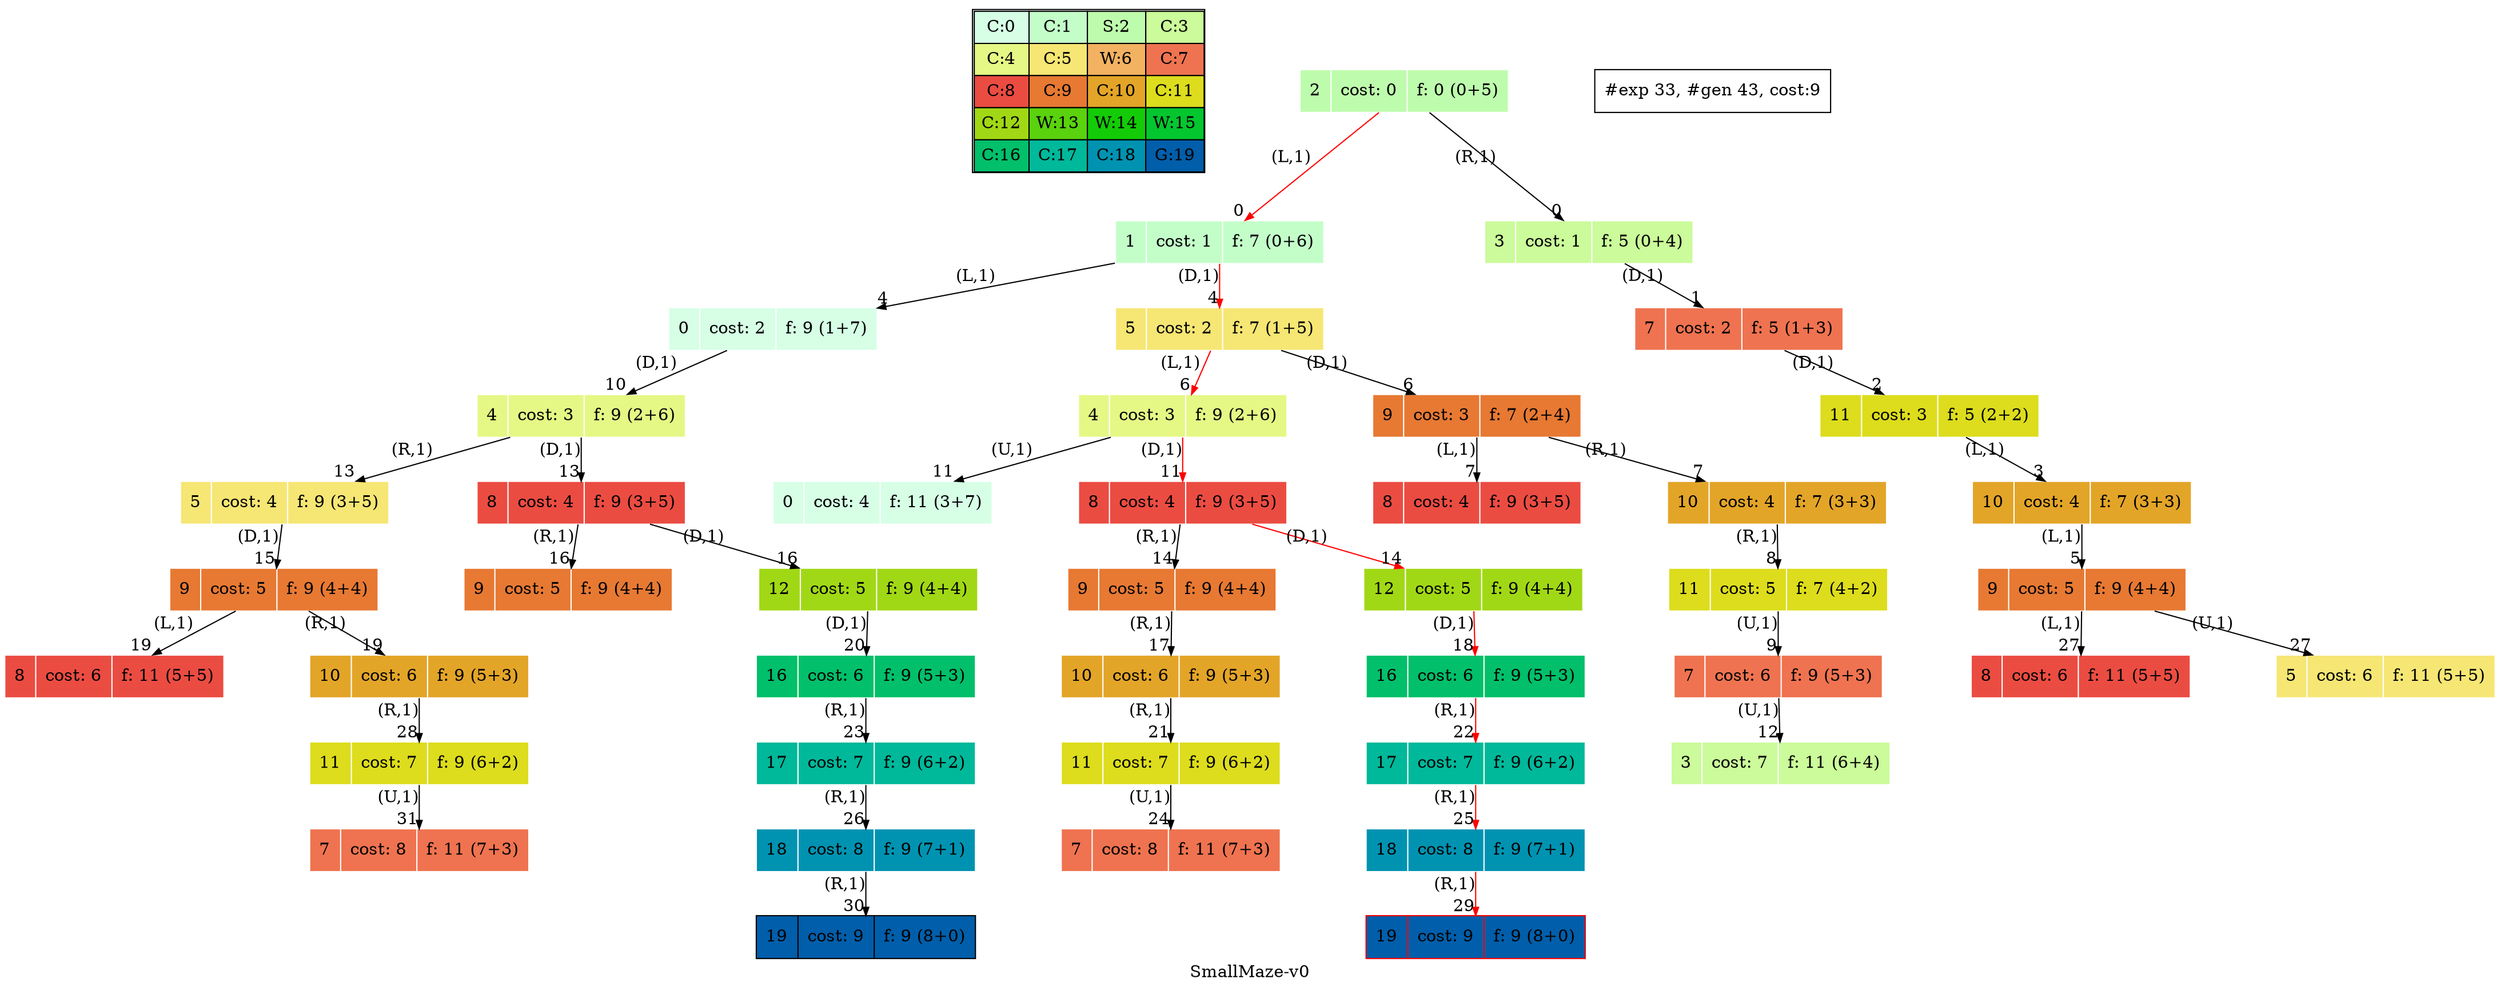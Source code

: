 digraph SmallMaze { label="SmallMaze-v0"
subgraph MAP {label=Map;map [shape=plaintext label=<<table border="1" cellpadding="5" cellspacing="0" cellborder="1"><tr><td bgcolor="0.39803922 0.15947579 0.99679532 1.        ">C:0</td><td bgcolor="0.35098039 0.23194764 0.99315867 1.        ">C:1</td><td bgcolor="0.29607843 0.31486959 0.98720184 1.        ">S:2</td><td bgcolor="0.24901961 0.38410575 0.98063477 1.        ">C:3</td></tr><tr><td bgcolor="0.19411765 0.46220388 0.97128103 1.        ">C:4</td><td bgcolor="0.14705882 0.52643216 0.96182564 1.        ">C:5</td><td bgcolor="0.09215686 0.59770746 0.94913494 1.        ">W:6</td><td bgcolor="0.0372549  0.66454018 0.93467977 1.        ">C:7</td></tr><tr><td bgcolor="0.00980392 0.71791192 0.92090552 1.        ">C:8</td><td bgcolor="0.06470588 0.77520398 0.9032472  1.        ">C:9</td><td bgcolor="0.11176471 0.81974048 0.88677369 1.        ">C:10</td><td bgcolor="0.16666667 0.8660254  0.8660254  1.        ">C:11</td></tr><tr><td bgcolor="0.21372549 0.9005867  0.84695821 1.        ">C:12</td><td bgcolor="0.26862745 0.93467977 0.82325295 1.        ">W:13</td><td bgcolor="0.32352941 0.96182564 0.79801723 1.        ">W:14</td><td bgcolor="0.37058824 0.97940977 0.77520398 1.        ">W:15</td></tr><tr><td bgcolor="0.4254902  0.99315867 0.74725253 1.        ">C:16</td><td bgcolor="0.47254902 0.99907048 0.72218645 1.        ">C:17</td><td bgcolor="0.52745098 0.99907048 0.69169844 1.        ">C:18</td><td bgcolor="0.5745098  0.99315867 0.66454018 1.        ">G:19</td></tr></table>>]} 
nodesep=1 ranksep=0.5 node [shape=record] edge [arrowsize=0.7] 
"0_2" [label="<f0>2 |<f1> cost: 0 |<f2> f: 0 (0+5)", style=filled color=white fillcolor="0.29607843 0.31486959 0.98720184 1.        "]
"0_2.1-0" [label="<f0>1 |<f1> cost: 1 |<f2> f: 7 (0+6)", style=filled color=white fillcolor="0.35098039 0.23194764 0.99315867 1.        "] "0_2" -> "0_2.1-0" [xlabel="(L,1)" headlabel=0color=red ];  
"0_2.3-1" [label="<f0>3 |<f1> cost: 1 |<f2> f: 5 (0+4)", style=filled color=white fillcolor="0.24901961 0.38410575 0.98063477 1.        "] "0_2" -> "0_2.3-1" [xlabel="(R,1)" headlabel=0]; 
"0_2.3.7-3" [label="<f0>7 |<f1> cost: 2 |<f2> f: 5 (1+3)", style=filled color=white fillcolor="0.0372549  0.66454018 0.93467977 1.        "] "0_2.3-1" -> "0_2.3.7-3" [xlabel="(D,1)" headlabel=1]; 
"0_2.3.7.11-3" [label="<f0>11 |<f1> cost: 3 |<f2> f: 5 (2+2)", style=filled color=white fillcolor="0.16666667 0.8660254  0.8660254  1.        "] "0_2.3.7-3" -> "0_2.3.7.11-3" [xlabel="(D,1)" headlabel=2]; 
"0_2.3.7.11.10-0" [label="<f0>10 |<f1> cost: 4 |<f2> f: 7 (3+3)", style=filled color=white fillcolor="0.11176471 0.81974048 0.88677369 1.        "] "0_2.3.7.11-3" -> "0_2.3.7.11.10-0" [xlabel="(L,1)" headlabel=3]; 
"0_2.1.0-0" [label="<f0>0 |<f1> cost: 2 |<f2> f: 9 (1+7)", style=filled color=white fillcolor="0.39803922 0.15947579 0.99679532 1.        "] "0_2.1-0" -> "0_2.1.0-0" [xlabel="(L,1)" headlabel=4]; 
"0_2.1.5-3" [label="<f0>5 |<f1> cost: 2 |<f2> f: 7 (1+5)", style=filled color=white fillcolor="0.14705882 0.52643216 0.96182564 1.        "] "0_2.1-0" -> "0_2.1.5-3" [xlabel="(D,1)" headlabel=4color=red ];  
"0_2.3.7.11.10.9-0" [label="<f0>9 |<f1> cost: 5 |<f2> f: 9 (4+4)", style=filled color=white fillcolor="0.06470588 0.77520398 0.9032472  1.        "] "0_2.3.7.11.10-0" -> "0_2.3.7.11.10.9-0" [xlabel="(L,1)" headlabel=5]; 
"0_2.1.5.4-0" [label="<f0>4 |<f1> cost: 3 |<f2> f: 9 (2+6)", style=filled color=white fillcolor="0.19411765 0.46220388 0.97128103 1.        "] "0_2.1.5-3" -> "0_2.1.5.4-0" [xlabel="(L,1)" headlabel=6color=red ];  
"0_2.1.5.9-3" [label="<f0>9 |<f1> cost: 3 |<f2> f: 7 (2+4)", style=filled color=white fillcolor="0.06470588 0.77520398 0.9032472  1.        "] "0_2.1.5-3" -> "0_2.1.5.9-3" [xlabel="(D,1)" headlabel=6]; 
"0_2.1.5.9.8-0" [label="<f0>8 |<f1> cost: 4 |<f2> f: 9 (3+5)", style=filled color=white fillcolor="0.00980392 0.71791192 0.92090552 1.        "] "0_2.1.5.9-3" -> "0_2.1.5.9.8-0" [xlabel="(L,1)" headlabel=7]; 
"0_2.1.5.9.10-1" [label="<f0>10 |<f1> cost: 4 |<f2> f: 7 (3+3)", style=filled color=white fillcolor="0.11176471 0.81974048 0.88677369 1.        "] "0_2.1.5.9-3" -> "0_2.1.5.9.10-1" [xlabel="(R,1)" headlabel=7]; 
"0_2.1.5.9.10.11-1" [label="<f0>11 |<f1> cost: 5 |<f2> f: 7 (4+2)", style=filled color=white fillcolor="0.16666667 0.8660254  0.8660254  1.        "] "0_2.1.5.9.10-1" -> "0_2.1.5.9.10.11-1" [xlabel="(R,1)" headlabel=8]; 
"0_2.1.5.9.10.11.7-2" [label="<f0>7 |<f1> cost: 6 |<f2> f: 9 (5+3)", style=filled color=white fillcolor="0.0372549  0.66454018 0.93467977 1.        "] "0_2.1.5.9.10.11-1" -> "0_2.1.5.9.10.11.7-2" [xlabel="(U,1)" headlabel=9]; 
"0_2.1.0.4-3" [label="<f0>4 |<f1> cost: 3 |<f2> f: 9 (2+6)", style=filled color=white fillcolor="0.19411765 0.46220388 0.97128103 1.        "] "0_2.1.0-0" -> "0_2.1.0.4-3" [xlabel="(D,1)" headlabel=10]; 
"0_2.1.5.4.0-2" [label="<f0>0 |<f1> cost: 4 |<f2> f: 11 (3+7)", style=filled color=white fillcolor="0.39803922 0.15947579 0.99679532 1.        "] "0_2.1.5.4-0" -> "0_2.1.5.4.0-2" [xlabel="(U,1)" headlabel=11]; 
"0_2.1.5.4.8-3" [label="<f0>8 |<f1> cost: 4 |<f2> f: 9 (3+5)", style=filled color=white fillcolor="0.00980392 0.71791192 0.92090552 1.        "] "0_2.1.5.4-0" -> "0_2.1.5.4.8-3" [xlabel="(D,1)" headlabel=11color=red ];  
"0_2.1.5.9.10.11.7.3-2" [label="<f0>3 |<f1> cost: 7 |<f2> f: 11 (6+4)", style=filled color=white fillcolor="0.24901961 0.38410575 0.98063477 1.        "] "0_2.1.5.9.10.11.7-2" -> "0_2.1.5.9.10.11.7.3-2" [xlabel="(U,1)" headlabel=12]; 
"0_2.1.0.4.5-1" [label="<f0>5 |<f1> cost: 4 |<f2> f: 9 (3+5)", style=filled color=white fillcolor="0.14705882 0.52643216 0.96182564 1.        "] "0_2.1.0.4-3" -> "0_2.1.0.4.5-1" [xlabel="(R,1)" headlabel=13]; 
"0_2.1.0.4.8-3" [label="<f0>8 |<f1> cost: 4 |<f2> f: 9 (3+5)", style=filled color=white fillcolor="0.00980392 0.71791192 0.92090552 1.        "] "0_2.1.0.4-3" -> "0_2.1.0.4.8-3" [xlabel="(D,1)" headlabel=13]; 
"0_2.1.5.4.8.9-1" [label="<f0>9 |<f1> cost: 5 |<f2> f: 9 (4+4)", style=filled color=white fillcolor="0.06470588 0.77520398 0.9032472  1.        "] "0_2.1.5.4.8-3" -> "0_2.1.5.4.8.9-1" [xlabel="(R,1)" headlabel=14]; 
"0_2.1.5.4.8.12-3" [label="<f0>12 |<f1> cost: 5 |<f2> f: 9 (4+4)", style=filled color=white fillcolor="0.21372549 0.9005867  0.84695821 1.        "] "0_2.1.5.4.8-3" -> "0_2.1.5.4.8.12-3" [xlabel="(D,1)" headlabel=14color=red ];  
"0_2.1.0.4.5.9-3" [label="<f0>9 |<f1> cost: 5 |<f2> f: 9 (4+4)", style=filled color=white fillcolor="0.06470588 0.77520398 0.9032472  1.        "] "0_2.1.0.4.5-1" -> "0_2.1.0.4.5.9-3" [xlabel="(D,1)" headlabel=15]; 
"0_2.1.0.4.8.9-1" [label="<f0>9 |<f1> cost: 5 |<f2> f: 9 (4+4)", style=filled color=white fillcolor="0.06470588 0.77520398 0.9032472  1.        "] "0_2.1.0.4.8-3" -> "0_2.1.0.4.8.9-1" [xlabel="(R,1)" headlabel=16]; 
"0_2.1.0.4.8.12-3" [label="<f0>12 |<f1> cost: 5 |<f2> f: 9 (4+4)", style=filled color=white fillcolor="0.21372549 0.9005867  0.84695821 1.        "] "0_2.1.0.4.8-3" -> "0_2.1.0.4.8.12-3" [xlabel="(D,1)" headlabel=16]; 
"0_2.1.5.4.8.9.10-1" [label="<f0>10 |<f1> cost: 6 |<f2> f: 9 (5+3)", style=filled color=white fillcolor="0.11176471 0.81974048 0.88677369 1.        "] "0_2.1.5.4.8.9-1" -> "0_2.1.5.4.8.9.10-1" [xlabel="(R,1)" headlabel=17]; 
"0_2.1.5.4.8.12.16-3" [label="<f0>16 |<f1> cost: 6 |<f2> f: 9 (5+3)", style=filled color=white fillcolor="0.4254902  0.99315867 0.74725253 1.        "] "0_2.1.5.4.8.12-3" -> "0_2.1.5.4.8.12.16-3" [xlabel="(D,1)" headlabel=18color=red ];  
"0_2.1.0.4.5.9.8-0" [label="<f0>8 |<f1> cost: 6 |<f2> f: 11 (5+5)", style=filled color=white fillcolor="0.00980392 0.71791192 0.92090552 1.        "] "0_2.1.0.4.5.9-3" -> "0_2.1.0.4.5.9.8-0" [xlabel="(L,1)" headlabel=19]; 
"0_2.1.0.4.5.9.10-1" [label="<f0>10 |<f1> cost: 6 |<f2> f: 9 (5+3)", style=filled color=white fillcolor="0.11176471 0.81974048 0.88677369 1.        "] "0_2.1.0.4.5.9-3" -> "0_2.1.0.4.5.9.10-1" [xlabel="(R,1)" headlabel=19]; 
"0_2.1.0.4.8.12.16-3" [label="<f0>16 |<f1> cost: 6 |<f2> f: 9 (5+3)", style=filled color=white fillcolor="0.4254902  0.99315867 0.74725253 1.        "] "0_2.1.0.4.8.12-3" -> "0_2.1.0.4.8.12.16-3" [xlabel="(D,1)" headlabel=20]; 
"0_2.1.5.4.8.9.10.11-1" [label="<f0>11 |<f1> cost: 7 |<f2> f: 9 (6+2)", style=filled color=white fillcolor="0.16666667 0.8660254  0.8660254  1.        "] "0_2.1.5.4.8.9.10-1" -> "0_2.1.5.4.8.9.10.11-1" [xlabel="(R,1)" headlabel=21]; 
"0_2.1.5.4.8.12.16.17-1" [label="<f0>17 |<f1> cost: 7 |<f2> f: 9 (6+2)", style=filled color=white fillcolor="0.47254902 0.99907048 0.72218645 1.        "] "0_2.1.5.4.8.12.16-3" -> "0_2.1.5.4.8.12.16.17-1" [xlabel="(R,1)" headlabel=22color=red ];  
"0_2.1.0.4.8.12.16.17-1" [label="<f0>17 |<f1> cost: 7 |<f2> f: 9 (6+2)", style=filled color=white fillcolor="0.47254902 0.99907048 0.72218645 1.        "] "0_2.1.0.4.8.12.16-3" -> "0_2.1.0.4.8.12.16.17-1" [xlabel="(R,1)" headlabel=23]; 
"0_2.1.5.4.8.9.10.11.7-2" [label="<f0>7 |<f1> cost: 8 |<f2> f: 11 (7+3)", style=filled color=white fillcolor="0.0372549  0.66454018 0.93467977 1.        "] "0_2.1.5.4.8.9.10.11-1" -> "0_2.1.5.4.8.9.10.11.7-2" [xlabel="(U,1)" headlabel=24]; 
"0_2.1.5.4.8.12.16.17.18-1" [label="<f0>18 |<f1> cost: 8 |<f2> f: 9 (7+1)", style=filled color=white fillcolor="0.52745098 0.99907048 0.69169844 1.        "] "0_2.1.5.4.8.12.16.17-1" -> "0_2.1.5.4.8.12.16.17.18-1" [xlabel="(R,1)" headlabel=25color=red ];  
"0_2.1.0.4.8.12.16.17.18-1" [label="<f0>18 |<f1> cost: 8 |<f2> f: 9 (7+1)", style=filled color=white fillcolor="0.52745098 0.99907048 0.69169844 1.        "] "0_2.1.0.4.8.12.16.17-1" -> "0_2.1.0.4.8.12.16.17.18-1" [xlabel="(R,1)" headlabel=26]; 
"0_2.3.7.11.10.9.8-0" [label="<f0>8 |<f1> cost: 6 |<f2> f: 11 (5+5)", style=filled color=white fillcolor="0.00980392 0.71791192 0.92090552 1.        "] "0_2.3.7.11.10.9-0" -> "0_2.3.7.11.10.9.8-0" [xlabel="(L,1)" headlabel=27]; 
"0_2.3.7.11.10.9.5-2" [label="<f0>5 |<f1> cost: 6 |<f2> f: 11 (5+5)", style=filled color=white fillcolor="0.14705882 0.52643216 0.96182564 1.        "] "0_2.3.7.11.10.9-0" -> "0_2.3.7.11.10.9.5-2" [xlabel="(U,1)" headlabel=27]; 
"0_2.1.0.4.5.9.10.11-1" [label="<f0>11 |<f1> cost: 7 |<f2> f: 9 (6+2)", style=filled color=white fillcolor="0.16666667 0.8660254  0.8660254  1.        "] "0_2.1.0.4.5.9.10-1" -> "0_2.1.0.4.5.9.10.11-1" [xlabel="(R,1)" headlabel=28]; 
"0_2.1.5.4.8.12.16.17.18.19-1" [label="<f0>19 |<f1> cost: 9 |<f2> f: 9 (8+0)", style=filled color=red fillcolor="0.5745098  0.99315867 0.66454018 1.        "] "0_2.1.5.4.8.12.16.17.18-1" -> "0_2.1.5.4.8.12.16.17.18.19-1" [xlabel="(R,1)" headlabel=29color=red ];  
"0_2.1.0.4.8.12.16.17.18.19-1" [label="<f0>19 |<f1> cost: 9 |<f2> f: 9 (8+0)", style=filled color=black fillcolor="0.5745098  0.99315867 0.66454018 1.        "] "0_2.1.0.4.8.12.16.17.18-1" -> "0_2.1.0.4.8.12.16.17.18.19-1" [xlabel="(R,1)" headlabel=30]; 
"0_2.1.0.4.5.9.10.11.7-2" [label="<f0>7 |<f1> cost: 8 |<f2> f: 11 (7+3)", style=filled color=white fillcolor="0.0372549  0.66454018 0.93467977 1.        "] "0_2.1.0.4.5.9.10.11-1" -> "0_2.1.0.4.5.9.10.11.7-2" [xlabel="(U,1)" headlabel=31]; 
 "#exp 33, #gen 43, cost:9" [ shape=box ];
}
